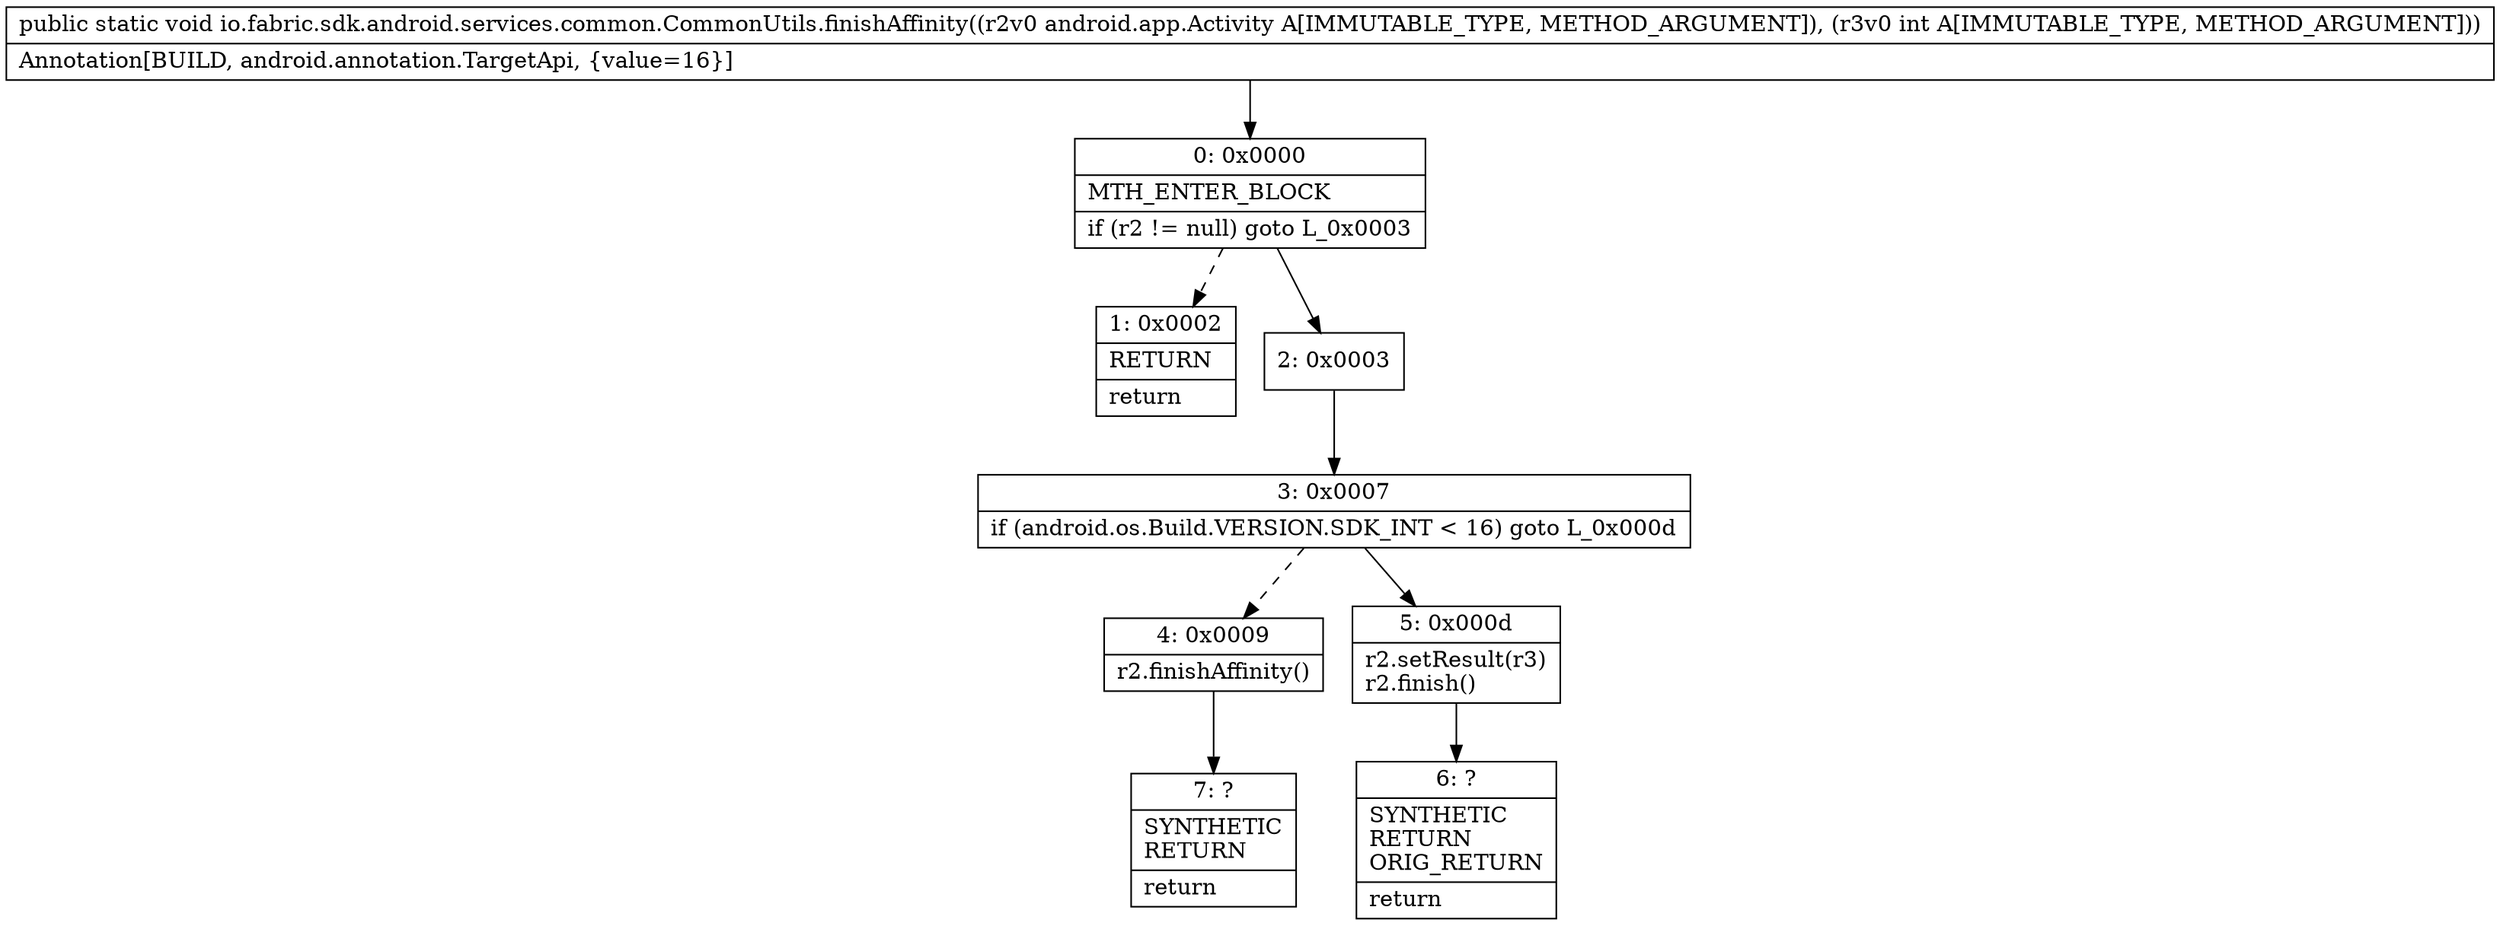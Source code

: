 digraph "CFG forio.fabric.sdk.android.services.common.CommonUtils.finishAffinity(Landroid\/app\/Activity;I)V" {
Node_0 [shape=record,label="{0\:\ 0x0000|MTH_ENTER_BLOCK\l|if (r2 != null) goto L_0x0003\l}"];
Node_1 [shape=record,label="{1\:\ 0x0002|RETURN\l|return\l}"];
Node_2 [shape=record,label="{2\:\ 0x0003}"];
Node_3 [shape=record,label="{3\:\ 0x0007|if (android.os.Build.VERSION.SDK_INT \< 16) goto L_0x000d\l}"];
Node_4 [shape=record,label="{4\:\ 0x0009|r2.finishAffinity()\l}"];
Node_5 [shape=record,label="{5\:\ 0x000d|r2.setResult(r3)\lr2.finish()\l}"];
Node_6 [shape=record,label="{6\:\ ?|SYNTHETIC\lRETURN\lORIG_RETURN\l|return\l}"];
Node_7 [shape=record,label="{7\:\ ?|SYNTHETIC\lRETURN\l|return\l}"];
MethodNode[shape=record,label="{public static void io.fabric.sdk.android.services.common.CommonUtils.finishAffinity((r2v0 android.app.Activity A[IMMUTABLE_TYPE, METHOD_ARGUMENT]), (r3v0 int A[IMMUTABLE_TYPE, METHOD_ARGUMENT]))  | Annotation[BUILD, android.annotation.TargetApi, \{value=16\}]\l}"];
MethodNode -> Node_0;
Node_0 -> Node_1[style=dashed];
Node_0 -> Node_2;
Node_2 -> Node_3;
Node_3 -> Node_4[style=dashed];
Node_3 -> Node_5;
Node_4 -> Node_7;
Node_5 -> Node_6;
}


